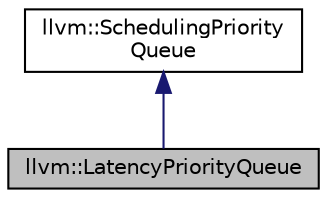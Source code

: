 digraph "llvm::LatencyPriorityQueue"
{
 // LATEX_PDF_SIZE
  bgcolor="transparent";
  edge [fontname="Helvetica",fontsize="10",labelfontname="Helvetica",labelfontsize="10"];
  node [fontname="Helvetica",fontsize="10",shape=record];
  Node1 [label="llvm::LatencyPriorityQueue",height=0.2,width=0.4,color="black", fillcolor="grey75", style="filled", fontcolor="black",tooltip=" "];
  Node2 -> Node1 [dir="back",color="midnightblue",fontsize="10",style="solid",fontname="Helvetica"];
  Node2 [label="llvm::SchedulingPriority\lQueue",height=0.2,width=0.4,color="black",URL="$classllvm_1_1SchedulingPriorityQueue.html",tooltip="This interface is used to plug different priorities computation algorithms into the list scheduler."];
}
